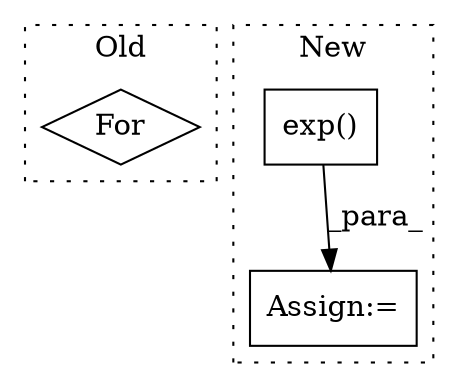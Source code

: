 digraph G {
subgraph cluster0 {
1 [label="For" a="107" s="3844,3859" l="4,11" shape="diamond"];
label = "Old";
style="dotted";
}
subgraph cluster1 {
2 [label="exp()" a="75" s="4072" l="26" shape="box"];
3 [label="Assign:=" a="68" s="4068" l="4" shape="box"];
label = "New";
style="dotted";
}
2 -> 3 [label="_para_"];
}